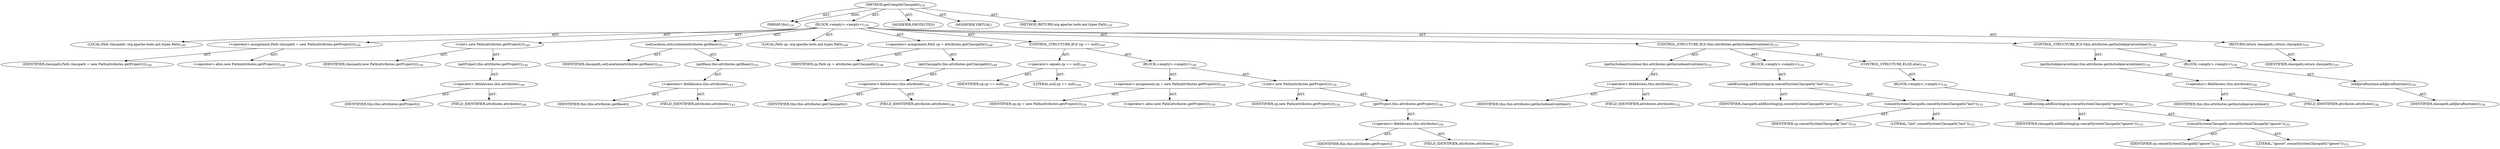 digraph "getCompileClasspath" {  
"111669149704" [label = <(METHOD,getCompileClasspath)<SUB>139</SUB>> ]
"115964117006" [label = <(PARAM,this)<SUB>139</SUB>> ]
"25769803784" [label = <(BLOCK,&lt;empty&gt;,&lt;empty&gt;)<SUB>139</SUB>> ]
"94489280512" [label = <(LOCAL,Path classpath: org.apache.tools.ant.types.Path)<SUB>140</SUB>> ]
"30064771082" [label = <(&lt;operator&gt;.assignment,Path classpath = new Path(attributes.getProject()))<SUB>140</SUB>> ]
"68719476757" [label = <(IDENTIFIER,classpath,Path classpath = new Path(attributes.getProject()))<SUB>140</SUB>> ]
"30064771083" [label = <(&lt;operator&gt;.alloc,new Path(attributes.getProject()))<SUB>140</SUB>> ]
"30064771084" [label = <(&lt;init&gt;,new Path(attributes.getProject()))<SUB>140</SUB>> ]
"68719476758" [label = <(IDENTIFIER,classpath,new Path(attributes.getProject()))<SUB>140</SUB>> ]
"30064771085" [label = <(getProject,this.attributes.getProject())<SUB>140</SUB>> ]
"30064771086" [label = <(&lt;operator&gt;.fieldAccess,this.attributes)<SUB>140</SUB>> ]
"68719476759" [label = <(IDENTIFIER,this,this.attributes.getProject())> ]
"55834574853" [label = <(FIELD_IDENTIFIER,attributes,attributes)<SUB>140</SUB>> ]
"30064771087" [label = <(setLocation,setLocation(attributes.getBase()))<SUB>143</SUB>> ]
"68719476760" [label = <(IDENTIFIER,classpath,setLocation(attributes.getBase()))<SUB>143</SUB>> ]
"30064771088" [label = <(getBase,this.attributes.getBase())<SUB>143</SUB>> ]
"30064771089" [label = <(&lt;operator&gt;.fieldAccess,this.attributes)<SUB>143</SUB>> ]
"68719476761" [label = <(IDENTIFIER,this,this.attributes.getBase())> ]
"55834574854" [label = <(FIELD_IDENTIFIER,attributes,attributes)<SUB>143</SUB>> ]
"94489280513" [label = <(LOCAL,Path cp: org.apache.tools.ant.types.Path)<SUB>148</SUB>> ]
"30064771090" [label = <(&lt;operator&gt;.assignment,Path cp = attributes.getClasspath())<SUB>148</SUB>> ]
"68719476762" [label = <(IDENTIFIER,cp,Path cp = attributes.getClasspath())<SUB>148</SUB>> ]
"30064771091" [label = <(getClasspath,this.attributes.getClasspath())<SUB>148</SUB>> ]
"30064771092" [label = <(&lt;operator&gt;.fieldAccess,this.attributes)<SUB>148</SUB>> ]
"68719476763" [label = <(IDENTIFIER,this,this.attributes.getClasspath())> ]
"55834574855" [label = <(FIELD_IDENTIFIER,attributes,attributes)<SUB>148</SUB>> ]
"47244640256" [label = <(CONTROL_STRUCTURE,IF,if (cp == null))<SUB>149</SUB>> ]
"30064771093" [label = <(&lt;operator&gt;.equals,cp == null)<SUB>149</SUB>> ]
"68719476764" [label = <(IDENTIFIER,cp,cp == null)<SUB>149</SUB>> ]
"90194313219" [label = <(LITERAL,null,cp == null)<SUB>149</SUB>> ]
"25769803785" [label = <(BLOCK,&lt;empty&gt;,&lt;empty&gt;)<SUB>149</SUB>> ]
"30064771094" [label = <(&lt;operator&gt;.assignment,cp = new Path(attributes.getProject()))<SUB>150</SUB>> ]
"68719476765" [label = <(IDENTIFIER,cp,cp = new Path(attributes.getProject()))<SUB>150</SUB>> ]
"30064771095" [label = <(&lt;operator&gt;.alloc,new Path(attributes.getProject()))<SUB>150</SUB>> ]
"30064771096" [label = <(&lt;init&gt;,new Path(attributes.getProject()))<SUB>150</SUB>> ]
"68719476766" [label = <(IDENTIFIER,cp,new Path(attributes.getProject()))<SUB>150</SUB>> ]
"30064771097" [label = <(getProject,this.attributes.getProject())<SUB>150</SUB>> ]
"30064771098" [label = <(&lt;operator&gt;.fieldAccess,this.attributes)<SUB>150</SUB>> ]
"68719476767" [label = <(IDENTIFIER,this,this.attributes.getProject())> ]
"55834574856" [label = <(FIELD_IDENTIFIER,attributes,attributes)<SUB>150</SUB>> ]
"47244640257" [label = <(CONTROL_STRUCTURE,IF,if (this.attributes.getIncludeantruntime()))<SUB>152</SUB>> ]
"30064771099" [label = <(getIncludeantruntime,this.attributes.getIncludeantruntime())<SUB>152</SUB>> ]
"30064771100" [label = <(&lt;operator&gt;.fieldAccess,this.attributes)<SUB>152</SUB>> ]
"68719476768" [label = <(IDENTIFIER,this,this.attributes.getIncludeantruntime())> ]
"55834574857" [label = <(FIELD_IDENTIFIER,attributes,attributes)<SUB>152</SUB>> ]
"25769803786" [label = <(BLOCK,&lt;empty&gt;,&lt;empty&gt;)<SUB>152</SUB>> ]
"30064771101" [label = <(addExisting,addExisting(cp.concatSystemClasspath(&quot;last&quot;)))<SUB>153</SUB>> ]
"68719476769" [label = <(IDENTIFIER,classpath,addExisting(cp.concatSystemClasspath(&quot;last&quot;)))<SUB>153</SUB>> ]
"30064771102" [label = <(concatSystemClasspath,concatSystemClasspath(&quot;last&quot;))<SUB>153</SUB>> ]
"68719476770" [label = <(IDENTIFIER,cp,concatSystemClasspath(&quot;last&quot;))<SUB>153</SUB>> ]
"90194313220" [label = <(LITERAL,&quot;last&quot;,concatSystemClasspath(&quot;last&quot;))<SUB>153</SUB>> ]
"47244640258" [label = <(CONTROL_STRUCTURE,ELSE,else)<SUB>154</SUB>> ]
"25769803787" [label = <(BLOCK,&lt;empty&gt;,&lt;empty&gt;)<SUB>154</SUB>> ]
"30064771103" [label = <(addExisting,addExisting(cp.concatSystemClasspath(&quot;ignore&quot;)))<SUB>155</SUB>> ]
"68719476771" [label = <(IDENTIFIER,classpath,addExisting(cp.concatSystemClasspath(&quot;ignore&quot;)))<SUB>155</SUB>> ]
"30064771104" [label = <(concatSystemClasspath,concatSystemClasspath(&quot;ignore&quot;))<SUB>155</SUB>> ]
"68719476772" [label = <(IDENTIFIER,cp,concatSystemClasspath(&quot;ignore&quot;))<SUB>155</SUB>> ]
"90194313221" [label = <(LITERAL,&quot;ignore&quot;,concatSystemClasspath(&quot;ignore&quot;))<SUB>155</SUB>> ]
"47244640259" [label = <(CONTROL_STRUCTURE,IF,if (this.attributes.getIncludejavaruntime()))<SUB>158</SUB>> ]
"30064771105" [label = <(getIncludejavaruntime,this.attributes.getIncludejavaruntime())<SUB>158</SUB>> ]
"30064771106" [label = <(&lt;operator&gt;.fieldAccess,this.attributes)<SUB>158</SUB>> ]
"68719476773" [label = <(IDENTIFIER,this,this.attributes.getIncludejavaruntime())> ]
"55834574858" [label = <(FIELD_IDENTIFIER,attributes,attributes)<SUB>158</SUB>> ]
"25769803788" [label = <(BLOCK,&lt;empty&gt;,&lt;empty&gt;)<SUB>158</SUB>> ]
"30064771107" [label = <(addJavaRuntime,addJavaRuntime())<SUB>159</SUB>> ]
"68719476774" [label = <(IDENTIFIER,classpath,addJavaRuntime())<SUB>159</SUB>> ]
"146028888070" [label = <(RETURN,return classpath;,return classpath;)<SUB>161</SUB>> ]
"68719476775" [label = <(IDENTIFIER,classpath,return classpath;)<SUB>161</SUB>> ]
"133143986196" [label = <(MODIFIER,PROTECTED)> ]
"133143986197" [label = <(MODIFIER,VIRTUAL)> ]
"128849018888" [label = <(METHOD_RETURN,org.apache.tools.ant.types.Path)<SUB>139</SUB>> ]
  "111669149704" -> "115964117006"  [ label = "AST: "] 
  "111669149704" -> "25769803784"  [ label = "AST: "] 
  "111669149704" -> "133143986196"  [ label = "AST: "] 
  "111669149704" -> "133143986197"  [ label = "AST: "] 
  "111669149704" -> "128849018888"  [ label = "AST: "] 
  "25769803784" -> "94489280512"  [ label = "AST: "] 
  "25769803784" -> "30064771082"  [ label = "AST: "] 
  "25769803784" -> "30064771084"  [ label = "AST: "] 
  "25769803784" -> "30064771087"  [ label = "AST: "] 
  "25769803784" -> "94489280513"  [ label = "AST: "] 
  "25769803784" -> "30064771090"  [ label = "AST: "] 
  "25769803784" -> "47244640256"  [ label = "AST: "] 
  "25769803784" -> "47244640257"  [ label = "AST: "] 
  "25769803784" -> "47244640259"  [ label = "AST: "] 
  "25769803784" -> "146028888070"  [ label = "AST: "] 
  "30064771082" -> "68719476757"  [ label = "AST: "] 
  "30064771082" -> "30064771083"  [ label = "AST: "] 
  "30064771084" -> "68719476758"  [ label = "AST: "] 
  "30064771084" -> "30064771085"  [ label = "AST: "] 
  "30064771085" -> "30064771086"  [ label = "AST: "] 
  "30064771086" -> "68719476759"  [ label = "AST: "] 
  "30064771086" -> "55834574853"  [ label = "AST: "] 
  "30064771087" -> "68719476760"  [ label = "AST: "] 
  "30064771087" -> "30064771088"  [ label = "AST: "] 
  "30064771088" -> "30064771089"  [ label = "AST: "] 
  "30064771089" -> "68719476761"  [ label = "AST: "] 
  "30064771089" -> "55834574854"  [ label = "AST: "] 
  "30064771090" -> "68719476762"  [ label = "AST: "] 
  "30064771090" -> "30064771091"  [ label = "AST: "] 
  "30064771091" -> "30064771092"  [ label = "AST: "] 
  "30064771092" -> "68719476763"  [ label = "AST: "] 
  "30064771092" -> "55834574855"  [ label = "AST: "] 
  "47244640256" -> "30064771093"  [ label = "AST: "] 
  "47244640256" -> "25769803785"  [ label = "AST: "] 
  "30064771093" -> "68719476764"  [ label = "AST: "] 
  "30064771093" -> "90194313219"  [ label = "AST: "] 
  "25769803785" -> "30064771094"  [ label = "AST: "] 
  "25769803785" -> "30064771096"  [ label = "AST: "] 
  "30064771094" -> "68719476765"  [ label = "AST: "] 
  "30064771094" -> "30064771095"  [ label = "AST: "] 
  "30064771096" -> "68719476766"  [ label = "AST: "] 
  "30064771096" -> "30064771097"  [ label = "AST: "] 
  "30064771097" -> "30064771098"  [ label = "AST: "] 
  "30064771098" -> "68719476767"  [ label = "AST: "] 
  "30064771098" -> "55834574856"  [ label = "AST: "] 
  "47244640257" -> "30064771099"  [ label = "AST: "] 
  "47244640257" -> "25769803786"  [ label = "AST: "] 
  "47244640257" -> "47244640258"  [ label = "AST: "] 
  "30064771099" -> "30064771100"  [ label = "AST: "] 
  "30064771100" -> "68719476768"  [ label = "AST: "] 
  "30064771100" -> "55834574857"  [ label = "AST: "] 
  "25769803786" -> "30064771101"  [ label = "AST: "] 
  "30064771101" -> "68719476769"  [ label = "AST: "] 
  "30064771101" -> "30064771102"  [ label = "AST: "] 
  "30064771102" -> "68719476770"  [ label = "AST: "] 
  "30064771102" -> "90194313220"  [ label = "AST: "] 
  "47244640258" -> "25769803787"  [ label = "AST: "] 
  "25769803787" -> "30064771103"  [ label = "AST: "] 
  "30064771103" -> "68719476771"  [ label = "AST: "] 
  "30064771103" -> "30064771104"  [ label = "AST: "] 
  "30064771104" -> "68719476772"  [ label = "AST: "] 
  "30064771104" -> "90194313221"  [ label = "AST: "] 
  "47244640259" -> "30064771105"  [ label = "AST: "] 
  "47244640259" -> "25769803788"  [ label = "AST: "] 
  "30064771105" -> "30064771106"  [ label = "AST: "] 
  "30064771106" -> "68719476773"  [ label = "AST: "] 
  "30064771106" -> "55834574858"  [ label = "AST: "] 
  "25769803788" -> "30064771107"  [ label = "AST: "] 
  "30064771107" -> "68719476774"  [ label = "AST: "] 
  "146028888070" -> "68719476775"  [ label = "AST: "] 
  "111669149704" -> "115964117006"  [ label = "DDG: "] 
}
